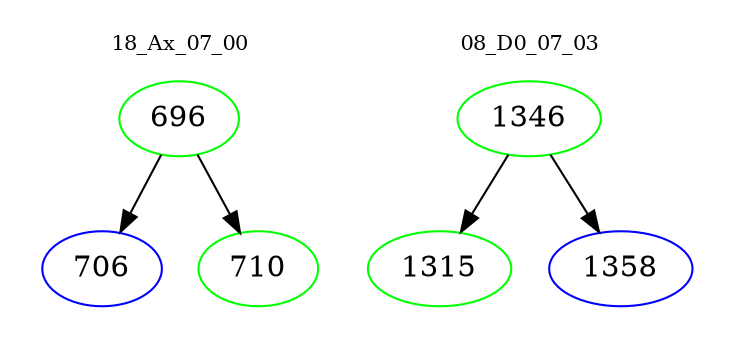 digraph{
subgraph cluster_0 {
color = white
label = "18_Ax_07_00";
fontsize=10;
T0_696 [label="696", color="green"]
T0_696 -> T0_706 [color="black"]
T0_706 [label="706", color="blue"]
T0_696 -> T0_710 [color="black"]
T0_710 [label="710", color="green"]
}
subgraph cluster_1 {
color = white
label = "08_D0_07_03";
fontsize=10;
T1_1346 [label="1346", color="green"]
T1_1346 -> T1_1315 [color="black"]
T1_1315 [label="1315", color="green"]
T1_1346 -> T1_1358 [color="black"]
T1_1358 [label="1358", color="blue"]
}
}
